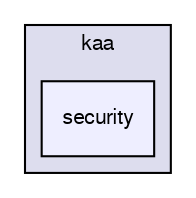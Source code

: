 digraph "/var/lib/jenkins/workspace/kaa_public/client/client-multi/client-cpp/kaa/security" {
  bgcolor=transparent;
  compound=true
  node [ fontsize="10", fontname="FreeSans"];
  edge [ labelfontsize="10", labelfontname="FreeSans"];
  subgraph clusterdir_1ac78b1500c3fd9a977bacb448b54d1a {
    graph [ bgcolor="#ddddee", pencolor="black", label="kaa" fontname="FreeSans", fontsize="10", URL="dir_1ac78b1500c3fd9a977bacb448b54d1a.html"]
  dir_9fb7f8bcf48ca3c47d016ee34a56c8d8 [shape=box, label="security", style="filled", fillcolor="#eeeeff", pencolor="black", URL="dir_9fb7f8bcf48ca3c47d016ee34a56c8d8.html"];
  }
}
